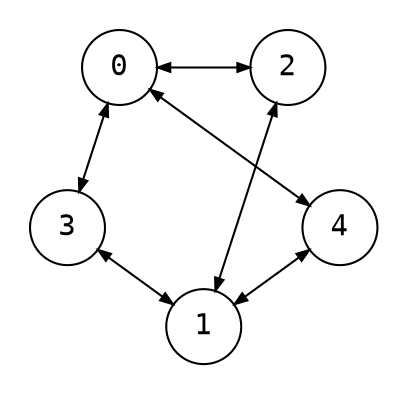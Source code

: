 digraph {
    node [shape=circle, fontname="monospace"; fixedsize=true, width="0.5"];
    edge [arrowsize=0.6];
    layout=circo;
    scale=0.8;
    normalize=true;
    pad=0.2;

    subgraph cluster_0 {
        0, 1;
    }

    subgraph cluster_1 {
        2, 3, 4;
    }

    {0, 1} -> 2 [dir="both"];
    {0, 1} -> 3 [dir="both"];
    {0, 1} -> 4 [dir="both"];
}